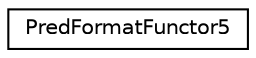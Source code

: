digraph "Иерархия классов. Графический вид."
{
 // LATEX_PDF_SIZE
  edge [fontname="Helvetica",fontsize="10",labelfontname="Helvetica",labelfontsize="10"];
  node [fontname="Helvetica",fontsize="10",shape=record];
  rankdir="LR";
  Node0 [label="PredFormatFunctor5",height=0.2,width=0.4,color="black", fillcolor="white", style="filled",URL="$structPredFormatFunctor5.html",tooltip=" "];
}
